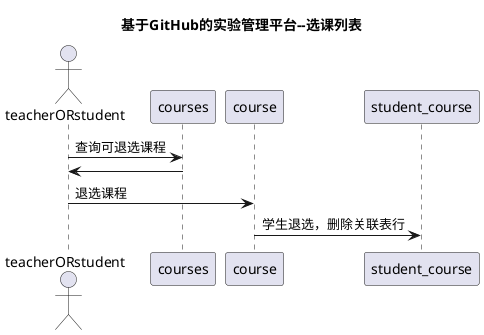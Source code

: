 @startuml
title 基于GitHub的实验管理平台--选课列表
actor teacherORstudent
teacherORstudent -> courses :查询可退选课程

	courses -> teacherORstudent
	teacherORstudent->course : 退选课程
	course -> student_course :学生退选，删除关联表行

@enduml
